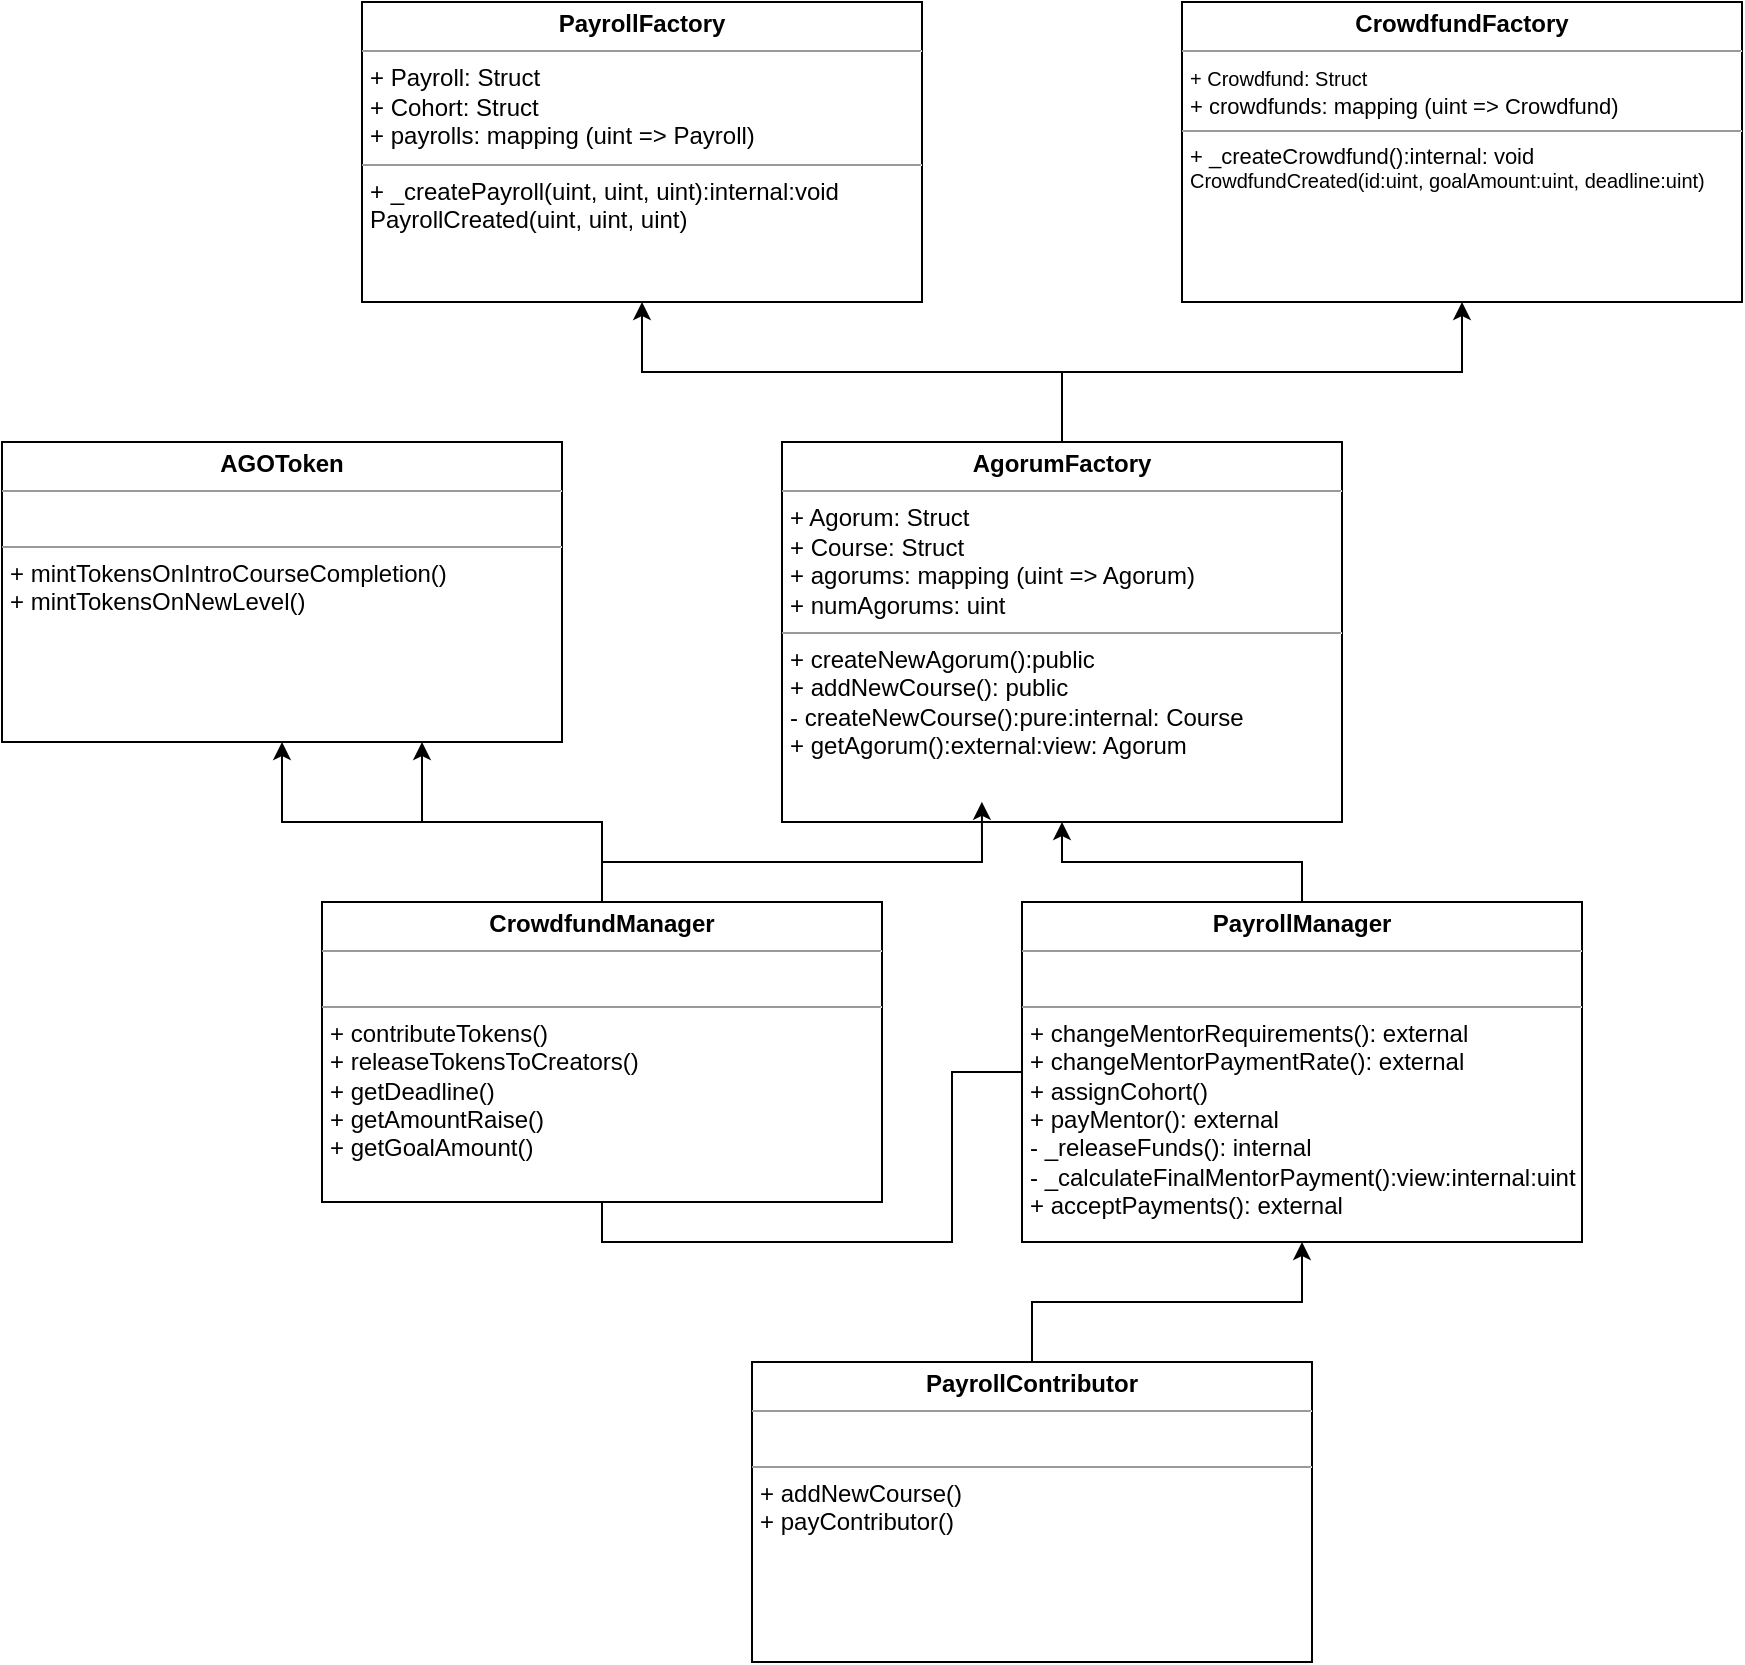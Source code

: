 <mxfile version="14.8.3" type="github">
  <diagram name="Page-1" id="e7e014a7-5840-1c2e-5031-d8a46d1fe8dd">
    <mxGraphModel dx="1154" dy="706" grid="1" gridSize="10" guides="1" tooltips="1" connect="1" arrows="1" fold="1" page="1" pageScale="1" pageWidth="1169" pageHeight="826" background="none" math="0" shadow="0">
      <root>
        <mxCell id="0" />
        <mxCell id="1" parent="0" />
        <mxCell id="2CAdLDXCIrdc5IyM4cBc-42" value="&lt;p style=&quot;margin: 0px ; margin-top: 4px ; text-align: center&quot;&gt;&lt;b&gt;PayrollFactory&lt;/b&gt;&lt;/p&gt;&lt;hr size=&quot;1&quot;&gt;&lt;p style=&quot;margin: 0px ; margin-left: 4px&quot;&gt;+ Payroll: Struct&lt;/p&gt;&lt;p style=&quot;margin: 0px ; margin-left: 4px&quot;&gt;+ Cohort: Struct&lt;/p&gt;&lt;p style=&quot;margin: 0px ; margin-left: 4px&quot;&gt;+ payrolls: mapping (uint =&amp;gt; Payroll)&lt;/p&gt;&lt;hr size=&quot;1&quot;&gt;&lt;p style=&quot;margin: 0px ; margin-left: 4px&quot;&gt;+ _createPayroll(uint, uint, uint):internal:void&lt;/p&gt;&lt;p style=&quot;margin: 0px ; margin-left: 4px&quot;&gt;PayrollCreated(uint, uint, uint)&lt;/p&gt;" style="verticalAlign=top;align=left;overflow=fill;fontSize=12;fontFamily=Helvetica;html=1;" parent="1" vertex="1">
          <mxGeometry x="250" y="50" width="280" height="150" as="geometry" />
        </mxCell>
        <mxCell id="2CAdLDXCIrdc5IyM4cBc-43" value="&lt;p style=&quot;margin: 0px ; margin-top: 4px ; text-align: center&quot;&gt;&lt;b&gt;&lt;font style=&quot;font-size: 12px&quot;&gt;CrowdfundFactory&lt;/font&gt;&lt;/b&gt;&lt;/p&gt;&lt;hr size=&quot;1&quot;&gt;&lt;p style=&quot;margin: 0px ; margin-left: 4px&quot;&gt;&lt;font style=&quot;font-size: 10px&quot;&gt;+ Crowdfund: Struct&lt;/font&gt;&lt;/p&gt;&lt;p style=&quot;margin: 0px 0px 0px 4px ; font-size: 11px&quot;&gt;&lt;font style=&quot;font-size: 11px&quot;&gt;+ crowdfunds: mapping (uint =&amp;gt; Crowdfund)&lt;/font&gt;&lt;/p&gt;&lt;hr size=&quot;1&quot; style=&quot;font-size: 11px&quot;&gt;&lt;p style=&quot;margin: 0px 0px 0px 4px ; font-size: 11px&quot;&gt;&lt;font style=&quot;font-size: 11px&quot;&gt;+ _createCrowdfund():internal: void&lt;/font&gt;&lt;/p&gt;&lt;p style=&quot;margin: 0px 0px 0px 4px ; font-size: 10px&quot;&gt;&lt;font style=&quot;font-size: 10px&quot;&gt;CrowdfundCreated(id:uint, goalAmount:uint, deadlin&lt;/font&gt;&lt;font style=&quot;font-size: 10px&quot;&gt;e:uint)&lt;/font&gt;&lt;/p&gt;" style="verticalAlign=top;align=left;overflow=fill;fontSize=12;fontFamily=Helvetica;html=1;" parent="1" vertex="1">
          <mxGeometry x="660" y="50" width="280" height="150" as="geometry" />
        </mxCell>
        <mxCell id="2CAdLDXCIrdc5IyM4cBc-48" style="edgeStyle=orthogonalEdgeStyle;rounded=0;orthogonalLoop=1;jettySize=auto;html=1;entryX=0.5;entryY=1;entryDx=0;entryDy=0;" parent="1" source="2CAdLDXCIrdc5IyM4cBc-44" target="2CAdLDXCIrdc5IyM4cBc-42" edge="1">
          <mxGeometry relative="1" as="geometry" />
        </mxCell>
        <mxCell id="2CAdLDXCIrdc5IyM4cBc-49" style="edgeStyle=orthogonalEdgeStyle;rounded=0;orthogonalLoop=1;jettySize=auto;html=1;" parent="1" source="2CAdLDXCIrdc5IyM4cBc-44" target="2CAdLDXCIrdc5IyM4cBc-43" edge="1">
          <mxGeometry relative="1" as="geometry" />
        </mxCell>
        <mxCell id="2CAdLDXCIrdc5IyM4cBc-44" value="&lt;p style=&quot;margin: 0px ; margin-top: 4px ; text-align: center&quot;&gt;&lt;b&gt;AgorumFactory&lt;/b&gt;&lt;/p&gt;&lt;hr size=&quot;1&quot;&gt;&lt;p style=&quot;margin: 0px ; margin-left: 4px&quot;&gt;+ Agorum: Struct&lt;/p&gt;&lt;p style=&quot;margin: 0px ; margin-left: 4px&quot;&gt;+ Course: Struct&lt;/p&gt;&lt;p style=&quot;margin: 0px ; margin-left: 4px&quot;&gt;+ agorums: mapping (uint =&amp;gt; Agorum)&lt;/p&gt;&lt;p style=&quot;margin: 0px ; margin-left: 4px&quot;&gt;+ numAgorums: uint&lt;/p&gt;&lt;hr size=&quot;1&quot;&gt;&lt;p style=&quot;margin: 0px ; margin-left: 4px&quot;&gt;+ createNewAgorum():public&lt;/p&gt;&lt;p style=&quot;margin: 0px ; margin-left: 4px&quot;&gt;+ addNewCourse(): public&lt;/p&gt;&lt;p style=&quot;margin: 0px ; margin-left: 4px&quot;&gt;- createNewCourse():pure:internal: Course&lt;/p&gt;&lt;p style=&quot;margin: 0px ; margin-left: 4px&quot;&gt;+ getAgorum():external:view: Agorum&lt;/p&gt;" style="verticalAlign=top;align=left;overflow=fill;fontSize=12;fontFamily=Helvetica;html=1;" parent="1" vertex="1">
          <mxGeometry x="460" y="270" width="280" height="190" as="geometry" />
        </mxCell>
        <mxCell id="2CAdLDXCIrdc5IyM4cBc-50" style="edgeStyle=orthogonalEdgeStyle;rounded=0;orthogonalLoop=1;jettySize=auto;html=1;entryX=0.5;entryY=1;entryDx=0;entryDy=0;" parent="1" source="2CAdLDXCIrdc5IyM4cBc-45" target="2CAdLDXCIrdc5IyM4cBc-44" edge="1">
          <mxGeometry relative="1" as="geometry" />
        </mxCell>
        <mxCell id="2CAdLDXCIrdc5IyM4cBc-54" style="edgeStyle=orthogonalEdgeStyle;rounded=0;orthogonalLoop=1;jettySize=auto;html=1;entryX=0.5;entryY=1;entryDx=0;entryDy=0;startArrow=none;" parent="1" source="EjTmka0PewcM7BsgIWKY-1" target="2CAdLDXCIrdc5IyM4cBc-53" edge="1">
          <mxGeometry relative="1" as="geometry" />
        </mxCell>
        <mxCell id="2CAdLDXCIrdc5IyM4cBc-45" value="&lt;p style=&quot;margin: 0px ; margin-top: 4px ; text-align: center&quot;&gt;&lt;b&gt;PayrollManager&lt;/b&gt;&lt;/p&gt;&lt;hr size=&quot;1&quot;&gt;&lt;p style=&quot;margin: 0px ; margin-left: 4px&quot;&gt;&lt;br&gt;&lt;/p&gt;&lt;hr size=&quot;1&quot;&gt;&lt;p style=&quot;margin: 0px ; margin-left: 4px&quot;&gt;+ changeMentorRequirements(): external&lt;/p&gt;&lt;p style=&quot;margin: 0px ; margin-left: 4px&quot;&gt;+ changeMentorPaymentRate(): external&lt;/p&gt;&lt;p style=&quot;margin: 0px ; margin-left: 4px&quot;&gt;+ assignCohort()&lt;/p&gt;&lt;p style=&quot;margin: 0px ; margin-left: 4px&quot;&gt;+ payMentor(): external&lt;/p&gt;&lt;p style=&quot;margin: 0px ; margin-left: 4px&quot;&gt;- _releaseFunds(): internal&lt;/p&gt;&lt;p style=&quot;margin: 0px ; margin-left: 4px&quot;&gt;- _calculateFinalMentorPayment():view:internal:uint&lt;/p&gt;&lt;p style=&quot;margin: 0px ; margin-left: 4px&quot;&gt;+ acceptPayments(): external&lt;/p&gt;" style="verticalAlign=top;align=left;overflow=fill;fontSize=12;fontFamily=Helvetica;html=1;" parent="1" vertex="1">
          <mxGeometry x="580" y="500" width="280" height="170" as="geometry" />
        </mxCell>
        <mxCell id="2CAdLDXCIrdc5IyM4cBc-51" style="edgeStyle=orthogonalEdgeStyle;rounded=0;orthogonalLoop=1;jettySize=auto;html=1;entryX=0.5;entryY=1;entryDx=0;entryDy=0;" parent="1" source="2CAdLDXCIrdc5IyM4cBc-46" target="2CAdLDXCIrdc5IyM4cBc-45" edge="1">
          <mxGeometry relative="1" as="geometry" />
        </mxCell>
        <mxCell id="2CAdLDXCIrdc5IyM4cBc-46" value="&lt;p style=&quot;margin: 0px ; margin-top: 4px ; text-align: center&quot;&gt;&lt;b&gt;PayrollContributor&lt;/b&gt;&lt;/p&gt;&lt;hr size=&quot;1&quot;&gt;&lt;p style=&quot;margin: 0px ; margin-left: 4px&quot;&gt;&lt;br&gt;&lt;/p&gt;&lt;hr size=&quot;1&quot;&gt;&lt;p style=&quot;margin: 0px ; margin-left: 4px&quot;&gt;+ addNewCourse()&lt;/p&gt;&lt;p style=&quot;margin: 0px ; margin-left: 4px&quot;&gt;+ payContributor()&lt;/p&gt;" style="verticalAlign=top;align=left;overflow=fill;fontSize=12;fontFamily=Helvetica;html=1;" parent="1" vertex="1">
          <mxGeometry x="445" y="730" width="280" height="150" as="geometry" />
        </mxCell>
        <mxCell id="2CAdLDXCIrdc5IyM4cBc-53" value="&lt;p style=&quot;margin: 0px ; margin-top: 4px ; text-align: center&quot;&gt;&lt;b&gt;AGOToken&lt;/b&gt;&lt;/p&gt;&lt;hr size=&quot;1&quot;&gt;&lt;p style=&quot;margin: 0px ; margin-left: 4px&quot;&gt;&lt;br&gt;&lt;/p&gt;&lt;hr size=&quot;1&quot;&gt;&lt;p style=&quot;margin: 0px ; margin-left: 4px&quot;&gt;+ mintTokensOnIntroCourseCompletion()&lt;/p&gt;&lt;p style=&quot;margin: 0px ; margin-left: 4px&quot;&gt;+ mintTokensOnNewLevel()&lt;/p&gt;" style="verticalAlign=top;align=left;overflow=fill;fontSize=12;fontFamily=Helvetica;html=1;" parent="1" vertex="1">
          <mxGeometry x="70" y="270" width="280" height="150" as="geometry" />
        </mxCell>
        <mxCell id="EjTmka0PewcM7BsgIWKY-2" style="edgeStyle=orthogonalEdgeStyle;rounded=0;orthogonalLoop=1;jettySize=auto;html=1;entryX=0.357;entryY=0.947;entryDx=0;entryDy=0;entryPerimeter=0;" edge="1" parent="1" source="EjTmka0PewcM7BsgIWKY-1" target="2CAdLDXCIrdc5IyM4cBc-44">
          <mxGeometry relative="1" as="geometry" />
        </mxCell>
        <mxCell id="EjTmka0PewcM7BsgIWKY-3" style="edgeStyle=orthogonalEdgeStyle;rounded=0;orthogonalLoop=1;jettySize=auto;html=1;entryX=0.75;entryY=1;entryDx=0;entryDy=0;" edge="1" parent="1" source="EjTmka0PewcM7BsgIWKY-1" target="2CAdLDXCIrdc5IyM4cBc-53">
          <mxGeometry relative="1" as="geometry" />
        </mxCell>
        <mxCell id="EjTmka0PewcM7BsgIWKY-1" value="&lt;p style=&quot;margin: 0px ; margin-top: 4px ; text-align: center&quot;&gt;&lt;b&gt;CrowdfundManager&lt;/b&gt;&lt;/p&gt;&lt;hr size=&quot;1&quot;&gt;&lt;p style=&quot;margin: 0px ; margin-left: 4px&quot;&gt;&lt;br&gt;&lt;/p&gt;&lt;hr size=&quot;1&quot;&gt;&lt;p style=&quot;margin: 0px ; margin-left: 4px&quot;&gt;+ contributeTokens()&lt;/p&gt;&lt;p style=&quot;margin: 0px ; margin-left: 4px&quot;&gt;+ releaseTokensToCreators()&lt;/p&gt;&lt;p style=&quot;margin: 0px ; margin-left: 4px&quot;&gt;+ getDeadline()&lt;/p&gt;&lt;p style=&quot;margin: 0px ; margin-left: 4px&quot;&gt;+ getAmountRaise()&lt;/p&gt;&lt;p style=&quot;margin: 0px ; margin-left: 4px&quot;&gt;+ getGoalAmount()&lt;/p&gt;" style="verticalAlign=top;align=left;overflow=fill;fontSize=12;fontFamily=Helvetica;html=1;" vertex="1" parent="1">
          <mxGeometry x="230" y="500" width="280" height="150" as="geometry" />
        </mxCell>
        <mxCell id="EjTmka0PewcM7BsgIWKY-4" value="" style="edgeStyle=orthogonalEdgeStyle;rounded=0;orthogonalLoop=1;jettySize=auto;html=1;entryX=0.5;entryY=1;entryDx=0;entryDy=0;endArrow=none;" edge="1" parent="1" source="2CAdLDXCIrdc5IyM4cBc-45" target="EjTmka0PewcM7BsgIWKY-1">
          <mxGeometry relative="1" as="geometry">
            <mxPoint x="580.0" y="585.059" as="sourcePoint" />
            <mxPoint x="210.0" y="420" as="targetPoint" />
          </mxGeometry>
        </mxCell>
      </root>
    </mxGraphModel>
  </diagram>
</mxfile>
